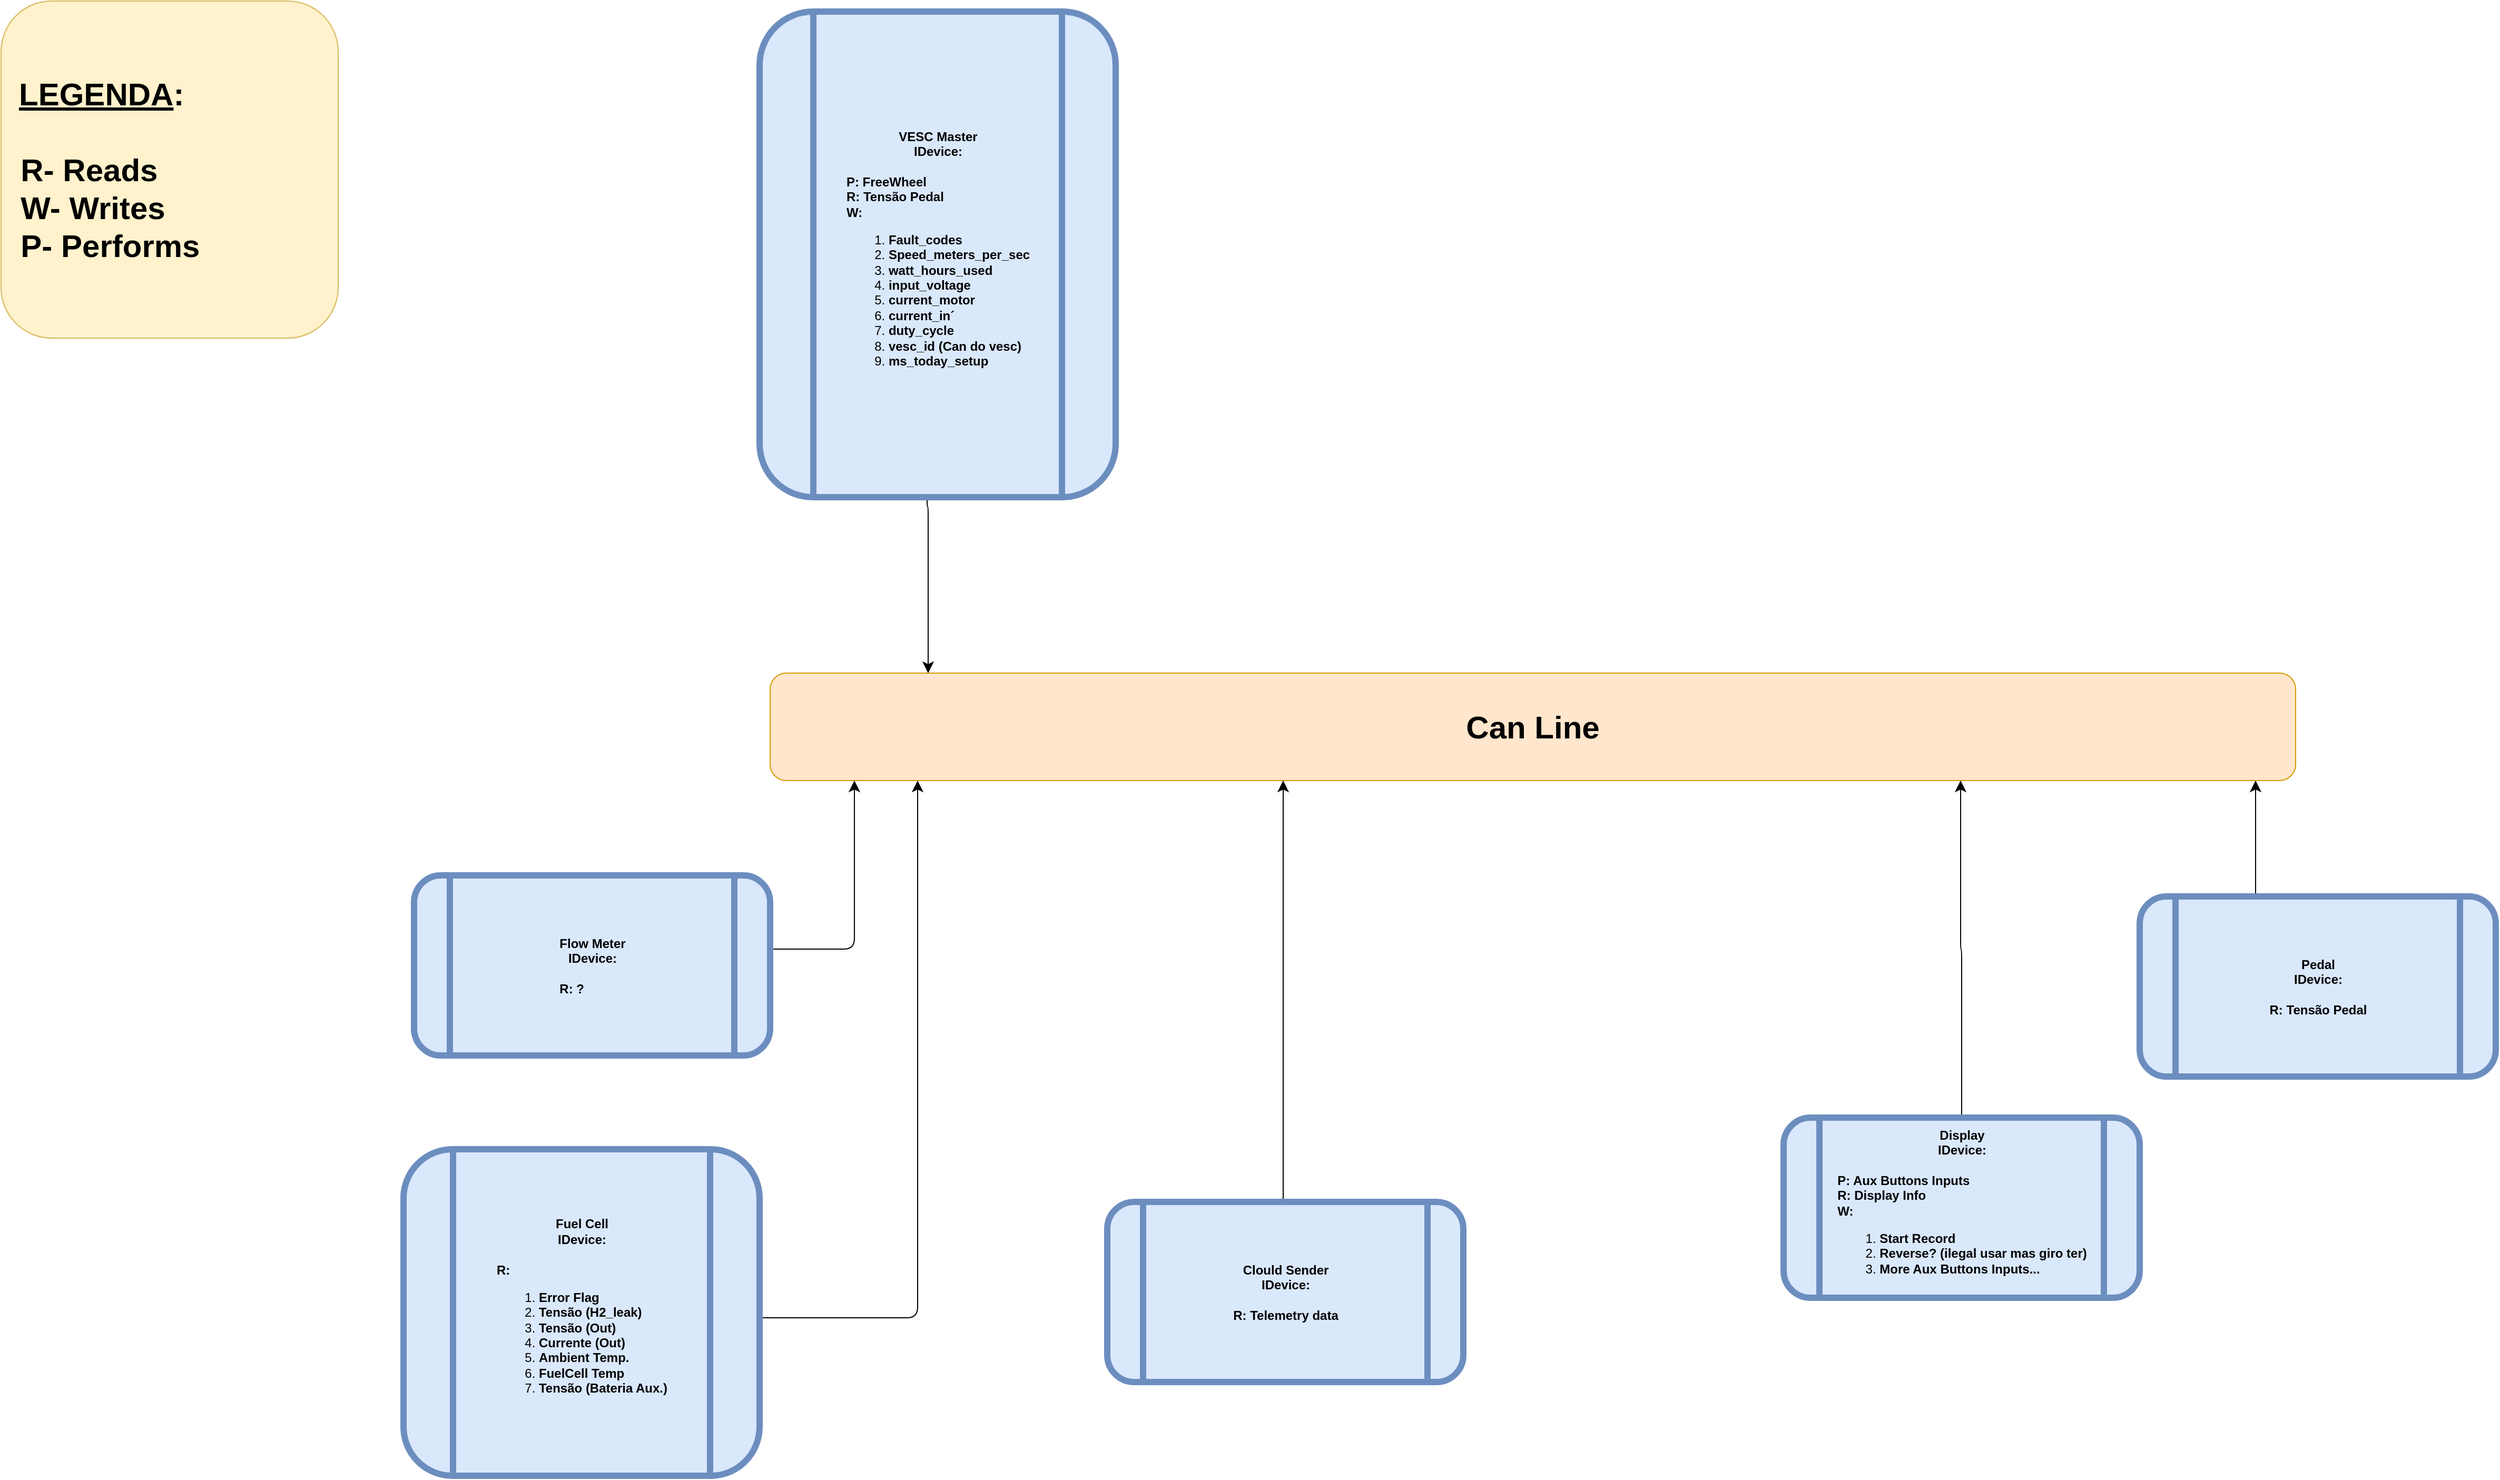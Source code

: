 <mxfile version="24.7.6" pages="2">
  <diagram name="Modulos" id="AUJdpj6-cA3pT-uBYDWe">
    <mxGraphModel dx="4334" dy="1866" grid="1" gridSize="10" guides="1" tooltips="1" connect="1" arrows="1" fold="1" page="0" pageScale="1" pageWidth="827" pageHeight="1169" background="none" math="0" shadow="0">
      <root>
        <mxCell id="0" />
        <mxCell id="1" parent="0" />
        <mxCell id="88JpZM6X-pAD-H9GGE6o-1" value="&lt;b&gt;&lt;font style=&quot;font-size: 30px;&quot;&gt;Can Line&lt;/font&gt;&lt;/b&gt;" style="rounded=1;whiteSpace=wrap;html=1;fillColor=#ffe6cc;strokeColor=#d79b00;" vertex="1" parent="1">
          <mxGeometry x="-580" y="318" width="1448" height="102" as="geometry" />
        </mxCell>
        <mxCell id="88JpZM6X-pAD-H9GGE6o-5" style="edgeStyle=orthogonalEdgeStyle;rounded=1;orthogonalLoop=1;jettySize=auto;html=1;fontSize=12;startSize=8;endSize=8;" edge="1" parent="1" source="88JpZM6X-pAD-H9GGE6o-2" target="88JpZM6X-pAD-H9GGE6o-1">
          <mxGeometry relative="1" as="geometry">
            <Array as="points">
              <mxPoint x="830" y="480" />
              <mxPoint x="830" y="480" />
            </Array>
          </mxGeometry>
        </mxCell>
        <mxCell id="88JpZM6X-pAD-H9GGE6o-2" value="&lt;b&gt;Pedal&lt;/b&gt;&lt;div&gt;&lt;b&gt;IDevice:&lt;/b&gt;&lt;b&gt;&lt;br&gt;&lt;/b&gt;&lt;/div&gt;&lt;div&gt;&lt;b&gt;&lt;br&gt;&lt;/b&gt;&lt;/div&gt;&lt;div style=&quot;text-align: left;&quot;&gt;&lt;b style=&quot;background-color: initial;&quot;&gt;R: Tensão Pedal&lt;/b&gt;&lt;br&gt;&lt;/div&gt;" style="shape=process;whiteSpace=wrap;html=1;backgroundOutline=1;fillColor=#dae8fc;strokeColor=#6c8ebf;rounded=1;strokeWidth=6;" vertex="1" parent="1">
          <mxGeometry x="720" y="530" width="338" height="171" as="geometry" />
        </mxCell>
        <mxCell id="midE6PsZ9NnZPLJt0tEw-2" style="edgeStyle=orthogonalEdgeStyle;shape=connector;rounded=1;orthogonalLoop=1;jettySize=auto;html=1;strokeColor=default;align=center;verticalAlign=middle;fontFamily=Helvetica;fontSize=12;fontColor=default;labelBackgroundColor=default;startSize=8;endArrow=classic;endSize=8;" edge="1" parent="1" source="88JpZM6X-pAD-H9GGE6o-7" target="88JpZM6X-pAD-H9GGE6o-1">
          <mxGeometry relative="1" as="geometry">
            <Array as="points">
              <mxPoint x="551" y="580" />
              <mxPoint x="550" y="580" />
            </Array>
          </mxGeometry>
        </mxCell>
        <mxCell id="88JpZM6X-pAD-H9GGE6o-7" value="&lt;b&gt;Display&lt;/b&gt;&lt;div&gt;&lt;b&gt;IDevice:&lt;/b&gt;&lt;b&gt;&lt;br&gt;&lt;/b&gt;&lt;/div&gt;&lt;div&gt;&lt;b&gt;&lt;br&gt;&lt;/b&gt;&lt;/div&gt;&lt;div style=&quot;text-align: left;&quot;&gt;&lt;b&gt;P: Aux Buttons Inputs&lt;/b&gt;&lt;/div&gt;&lt;div style=&quot;text-align: left;&quot;&gt;&lt;b&gt;R: Display Info&lt;/b&gt;&lt;/div&gt;&lt;div&gt;&lt;div style=&quot;text-align: left;&quot;&gt;&lt;b style=&quot;background-color: initial;&quot;&gt;W:&lt;/b&gt;&lt;/div&gt;&lt;div style=&quot;text-align: left;&quot;&gt;&lt;ol&gt;&lt;li&gt;&lt;b style=&quot;background-color: initial;&quot;&gt;Start Record&lt;/b&gt;&lt;/li&gt;&lt;li&gt;&lt;b style=&quot;background-color: initial;&quot;&gt;Reverse? (ilegal usar mas giro ter)&lt;/b&gt;&lt;/li&gt;&lt;li&gt;&lt;b style=&quot;background-color: initial;&quot;&gt;More Aux Buttons Inputs...&lt;/b&gt;&lt;/li&gt;&lt;/ol&gt;&lt;/div&gt;&lt;/div&gt;" style="shape=process;whiteSpace=wrap;html=1;backgroundOutline=1;fillColor=#dae8fc;strokeColor=#6c8ebf;rounded=1;strokeWidth=6;" vertex="1" parent="1">
          <mxGeometry x="382" y="740" width="338" height="171" as="geometry" />
        </mxCell>
        <mxCell id="midE6PsZ9NnZPLJt0tEw-6" style="edgeStyle=orthogonalEdgeStyle;shape=connector;rounded=1;orthogonalLoop=1;jettySize=auto;html=1;strokeColor=default;align=center;verticalAlign=middle;fontFamily=Helvetica;fontSize=12;fontColor=default;labelBackgroundColor=default;startSize=8;endArrow=classic;endSize=8;" edge="1" parent="1" source="88JpZM6X-pAD-H9GGE6o-8" target="88JpZM6X-pAD-H9GGE6o-1">
          <mxGeometry relative="1" as="geometry">
            <Array as="points">
              <mxPoint x="-440" y="930" />
            </Array>
          </mxGeometry>
        </mxCell>
        <mxCell id="88JpZM6X-pAD-H9GGE6o-8" value="&lt;b&gt;Fuel Cell&lt;/b&gt;&lt;div&gt;&lt;b&gt;IDevice:&lt;br&gt;&lt;/b&gt;&lt;b&gt;&lt;br&gt;&lt;div style=&quot;text-align: left;&quot;&gt;&lt;b style=&quot;background-color: initial;&quot;&gt;R:&amp;nbsp;&lt;/b&gt;&lt;/div&gt;&lt;/b&gt;&lt;/div&gt;&lt;div&gt;&lt;ol&gt;&lt;li style=&quot;text-align: left;&quot;&gt;&lt;b&gt;Error Flag&lt;/b&gt;&lt;/li&gt;&lt;li style=&quot;text-align: left;&quot;&gt;&lt;b&gt;Tensão (H2_leak)&lt;/b&gt;&lt;/li&gt;&lt;li style=&quot;text-align: left;&quot;&gt;&lt;b&gt;Tensão (Out)&lt;/b&gt;&lt;/li&gt;&lt;li style=&quot;text-align: left;&quot;&gt;&lt;b&gt;Currente (Out)&lt;/b&gt;&lt;/li&gt;&lt;li style=&quot;text-align: left;&quot;&gt;&lt;b&gt;Ambient Temp.&lt;/b&gt;&lt;/li&gt;&lt;li style=&quot;text-align: left;&quot;&gt;&lt;b&gt;FuelCell Temp&lt;/b&gt;&lt;/li&gt;&lt;li style=&quot;text-align: left;&quot;&gt;&lt;b&gt;Tensão (Bateria Aux.)&lt;/b&gt;&lt;/li&gt;&lt;/ol&gt;&lt;/div&gt;" style="shape=process;whiteSpace=wrap;html=1;backgroundOutline=1;fillColor=#dae8fc;strokeColor=#6c8ebf;rounded=1;strokeWidth=6;" vertex="1" parent="1">
          <mxGeometry x="-928" y="770" width="338" height="310" as="geometry" />
        </mxCell>
        <mxCell id="midE6PsZ9NnZPLJt0tEw-5" style="edgeStyle=orthogonalEdgeStyle;shape=connector;rounded=1;orthogonalLoop=1;jettySize=auto;html=1;strokeColor=default;align=center;verticalAlign=middle;fontFamily=Helvetica;fontSize=12;fontColor=default;labelBackgroundColor=default;startSize=8;endArrow=classic;endSize=8;" edge="1" parent="1" source="88JpZM6X-pAD-H9GGE6o-9" target="88JpZM6X-pAD-H9GGE6o-1">
          <mxGeometry relative="1" as="geometry">
            <Array as="points">
              <mxPoint x="-500" y="580" />
            </Array>
          </mxGeometry>
        </mxCell>
        <mxCell id="88JpZM6X-pAD-H9GGE6o-9" value="&lt;b&gt;Flow Meter&lt;br&gt;IDevice:&lt;/b&gt;&lt;div&gt;&lt;b&gt;&lt;br&gt;&lt;/b&gt;&lt;/div&gt;&lt;div style=&quot;text-align: left;&quot;&gt;&lt;b&gt;R: ?&lt;/b&gt;&lt;/div&gt;" style="shape=process;whiteSpace=wrap;html=1;backgroundOutline=1;fillColor=#dae8fc;strokeColor=#6c8ebf;rounded=1;strokeWidth=6;" vertex="1" parent="1">
          <mxGeometry x="-918" y="510" width="338" height="171" as="geometry" />
        </mxCell>
        <mxCell id="midE6PsZ9NnZPLJt0tEw-1" style="edgeStyle=orthogonalEdgeStyle;shape=connector;rounded=1;orthogonalLoop=1;jettySize=auto;html=1;strokeColor=default;align=center;verticalAlign=middle;fontFamily=Helvetica;fontSize=12;fontColor=default;labelBackgroundColor=default;startSize=8;endArrow=classic;endSize=8;" edge="1" parent="1" source="88JpZM6X-pAD-H9GGE6o-10" target="88JpZM6X-pAD-H9GGE6o-1">
          <mxGeometry relative="1" as="geometry">
            <Array as="points">
              <mxPoint x="-431" y="160" />
              <mxPoint x="-430" y="160" />
            </Array>
          </mxGeometry>
        </mxCell>
        <mxCell id="88JpZM6X-pAD-H9GGE6o-10" value="&lt;b&gt;VESC Master&lt;/b&gt;&lt;div&gt;&lt;b&gt;IDevice:&lt;br&gt;&lt;/b&gt;&lt;b&gt;&lt;br&gt;&lt;div style=&quot;text-align: left;&quot;&gt;&lt;b style=&quot;background-color: initial;&quot;&gt;P: FreeWheel&lt;/b&gt;&lt;/div&gt;&lt;/b&gt;&lt;/div&gt;&lt;div style=&quot;text-align: left;&quot;&gt;&lt;b&gt;R: Tensão Pedal&lt;/b&gt;&lt;/div&gt;&lt;div style=&quot;text-align: left;&quot;&gt;&lt;b&gt;W:&amp;nbsp;&lt;/b&gt;&lt;/div&gt;&lt;div&gt;&lt;ol&gt;&lt;li style=&quot;text-align: left;&quot;&gt;&lt;b&gt;Fault_codes&lt;/b&gt;&lt;/li&gt;&lt;li style=&quot;text-align: left;&quot;&gt;&lt;b&gt;Speed_meters_per_sec&lt;/b&gt;&lt;/li&gt;&lt;li style=&quot;text-align: left;&quot;&gt;&lt;b&gt;watt_hours_used&lt;/b&gt;&lt;/li&gt;&lt;li style=&quot;text-align: left;&quot;&gt;&lt;b&gt;input_voltage&lt;/b&gt;&lt;/li&gt;&lt;li style=&quot;text-align: left;&quot;&gt;&lt;b&gt;current_motor&lt;/b&gt;&lt;/li&gt;&lt;li style=&quot;text-align: left;&quot;&gt;&lt;b&gt;current_in´&lt;/b&gt;&lt;/li&gt;&lt;li style=&quot;text-align: left;&quot;&gt;&lt;b&gt;duty_cycle&lt;/b&gt;&lt;/li&gt;&lt;li style=&quot;text-align: left;&quot;&gt;&lt;b&gt;vesc_id (Can do vesc)&lt;/b&gt;&lt;/li&gt;&lt;li style=&quot;text-align: left;&quot;&gt;&lt;b&gt;ms_today_setup&lt;/b&gt;&lt;/li&gt;&lt;/ol&gt;&lt;/div&gt;" style="shape=process;whiteSpace=wrap;html=1;backgroundOutline=1;fillColor=#dae8fc;strokeColor=#6c8ebf;rounded=1;strokeWidth=6;" vertex="1" parent="1">
          <mxGeometry x="-590" y="-310" width="338" height="461" as="geometry" />
        </mxCell>
        <mxCell id="midE6PsZ9NnZPLJt0tEw-4" style="edgeStyle=orthogonalEdgeStyle;shape=connector;rounded=1;orthogonalLoop=1;jettySize=auto;html=1;strokeColor=default;align=center;verticalAlign=middle;fontFamily=Helvetica;fontSize=12;fontColor=default;labelBackgroundColor=default;startSize=8;endArrow=classic;endSize=8;" edge="1" parent="1" source="midE6PsZ9NnZPLJt0tEw-3" target="88JpZM6X-pAD-H9GGE6o-1">
          <mxGeometry relative="1" as="geometry">
            <Array as="points">
              <mxPoint x="-93" y="490" />
              <mxPoint x="-93" y="490" />
            </Array>
          </mxGeometry>
        </mxCell>
        <mxCell id="midE6PsZ9NnZPLJt0tEw-3" value="&lt;b&gt;Clould Sender&lt;br&gt;&lt;/b&gt;&lt;div&gt;&lt;div&gt;&lt;div&gt;&lt;b&gt;IDevice:&lt;/b&gt;&lt;b&gt;&lt;br&gt;&lt;/b&gt;&lt;/div&gt;&lt;/div&gt;&lt;/div&gt;&lt;div&gt;&lt;br&gt;&lt;/div&gt;&lt;div style=&quot;text-align: left;&quot;&gt;&lt;b&gt;R: Telemetry data&lt;/b&gt;&lt;/div&gt;" style="shape=process;whiteSpace=wrap;html=1;backgroundOutline=1;fillColor=#dae8fc;strokeColor=#6c8ebf;rounded=1;strokeWidth=6;" vertex="1" parent="1">
          <mxGeometry x="-260" y="820" width="338" height="171" as="geometry" />
        </mxCell>
        <mxCell id="midE6PsZ9NnZPLJt0tEw-8" value="&lt;div style=&quot;text-align: center;&quot;&gt;&lt;b style=&quot;font-size: 30px; background-color: initial;&quot;&gt;&lt;u&gt;LEGENDA&lt;/u&gt;:&lt;/b&gt;&lt;/div&gt;&lt;font style=&quot;&quot;&gt;&lt;div style=&quot;text-align: center;&quot;&gt;&lt;span style=&quot;font-size: 30px;&quot;&gt;&lt;b&gt;&lt;br&gt;&lt;/b&gt;&lt;/span&gt;&lt;/div&gt;&lt;b style=&quot;font-size: 30px; forced-color-adjust: none; color: rgb(0, 0, 0); font-family: Helvetica; font-style: normal; font-variant-ligatures: normal; font-variant-caps: normal; letter-spacing: normal; orphans: 2; text-indent: 0px; text-transform: none; widows: 2; word-spacing: 0px; -webkit-text-stroke-width: 0px; white-space: normal; text-decoration-thickness: initial; text-decoration-style: initial; text-decoration-color: initial;&quot;&gt;&lt;font style=&quot;forced-color-adjust: none; font-size: 30px;&quot;&gt;&amp;nbsp; R- Reads&lt;/font&gt;&lt;/b&gt;&lt;/font&gt;&lt;div style=&quot;forced-color-adjust: none; color: rgb(0, 0, 0); font-family: Helvetica; font-style: normal; font-variant-ligatures: normal; font-variant-caps: normal; font-weight: 400; letter-spacing: normal; orphans: 2; text-indent: 0px; text-transform: none; widows: 2; word-spacing: 0px; -webkit-text-stroke-width: 0px; white-space: normal; text-decoration-thickness: initial; text-decoration-style: initial; text-decoration-color: initial; font-size: 30px;&quot;&gt;&lt;b style=&quot;forced-color-adjust: none;&quot;&gt;&lt;font style=&quot;forced-color-adjust: none; font-size: 30px;&quot;&gt;&amp;nbsp; W- Writes&lt;/font&gt;&lt;/b&gt;&lt;/div&gt;&lt;div style=&quot;forced-color-adjust: none; color: rgb(0, 0, 0); font-family: Helvetica; font-style: normal; font-variant-ligatures: normal; font-variant-caps: normal; font-weight: 400; letter-spacing: normal; orphans: 2; text-indent: 0px; text-transform: none; widows: 2; word-spacing: 0px; -webkit-text-stroke-width: 0px; white-space: normal; text-decoration-thickness: initial; text-decoration-style: initial; text-decoration-color: initial; font-size: 30px;&quot;&gt;&lt;b style=&quot;forced-color-adjust: none;&quot;&gt;&lt;font style=&quot;forced-color-adjust: none; font-size: 30px;&quot;&gt;&amp;nbsp; P- Performs&lt;/font&gt;&lt;/b&gt;&lt;/div&gt;" style="whiteSpace=wrap;html=1;aspect=fixed;rounded=1;fontFamily=Helvetica;fontSize=12;labelBackgroundColor=none;fillColor=#fff2cc;strokeColor=#d6b656;align=left;" vertex="1" parent="1">
          <mxGeometry x="-1310" y="-320" width="320" height="320" as="geometry" />
        </mxCell>
      </root>
    </mxGraphModel>
  </diagram>
  <diagram id="gdMz-D0tdwgO_3K9G--I" name="Page-2">
    <mxGraphModel dx="1914" dy="1026" grid="1" gridSize="10" guides="1" tooltips="1" connect="1" arrows="1" fold="1" page="0" pageScale="1" pageWidth="827" pageHeight="1169" math="0" shadow="0">
      <root>
        <mxCell id="0" />
        <mxCell id="1" parent="0" />
      </root>
    </mxGraphModel>
  </diagram>
</mxfile>
